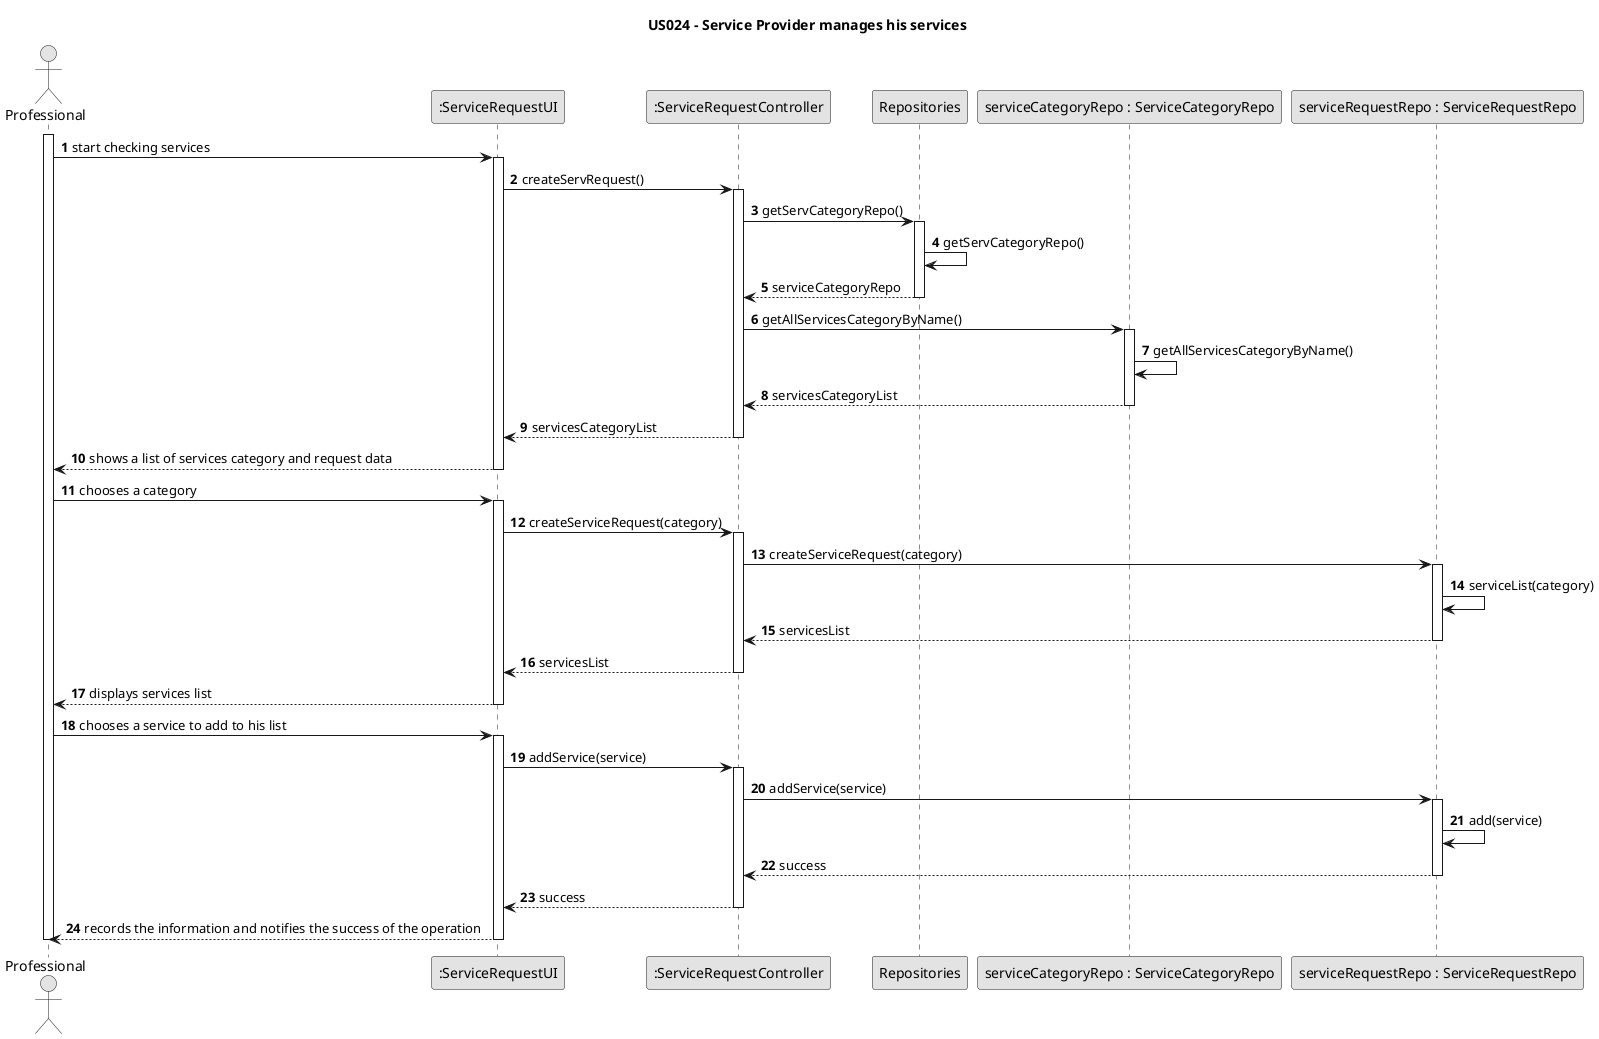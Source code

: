 @startuml
skinparam monochrome true
skinparam packageStyle rectangle
skinparam shadowing false

title US024 - Service Provider manages his services

autonumber
actor Professional as prof
participant ":ServiceRequestUI" as ui
participant ":ServiceRequestController" as ctrl
participant Repositories as repo
participant "serviceCategoryRepo : ServiceCategoryRepo" as serviceCatRepo
participant "serviceRequestRepo : ServiceRequestRepo" as serviceReqRepo


activate prof
    prof -> ui : start checking services
    activate ui
        ui -> ctrl : createServRequest()
        activate ctrl
            ctrl -> repo : getServCategoryRepo()
            activate repo
                repo -> repo : getServCategoryRepo()
                repo --> ctrl : serviceCategoryRepo
            deactivate repo
            ctrl -> serviceCatRepo : getAllServicesCategoryByName()
            activate serviceCatRepo
                serviceCatRepo -> serviceCatRepo : getAllServicesCategoryByName()
                serviceCatRepo --> ctrl : servicesCategoryList
            deactivate serviceCatRepo
            ctrl --> ui : servicesCategoryList
        deactivate ctrl
        ui --> prof : shows a list of services category and request data
    deactivate ui
    prof -> ui : chooses a category
    activate ui
        ui -> ctrl : createServiceRequest(category)
        activate ctrl
            ctrl -> serviceReqRepo : createServiceRequest(category)
            activate serviceReqRepo
                serviceReqRepo -> serviceReqRepo : serviceList(category)
                serviceReqRepo --> ctrl : servicesList
            deactivate serviceReqRepo
            ctrl --> ui : servicesList
        deactivate ctrl
        ui --> prof : displays services list
    deactivate ui
    prof -> ui : chooses a service to add to his list
    activate ui
        ui -> ctrl : addService(service)
        activate ctrl
            ctrl -> serviceReqRepo : addService(service)
            activate serviceReqRepo
                serviceReqRepo -> serviceReqRepo : add(service)
                serviceReqRepo --> ctrl : success
            deactivate serviceReqRepo
            ctrl --> ui : success
        deactivate ctrl
        ui --> prof : records the information and notifies the success of the operation
    deactivate ui
deactivate prof
@enduml
